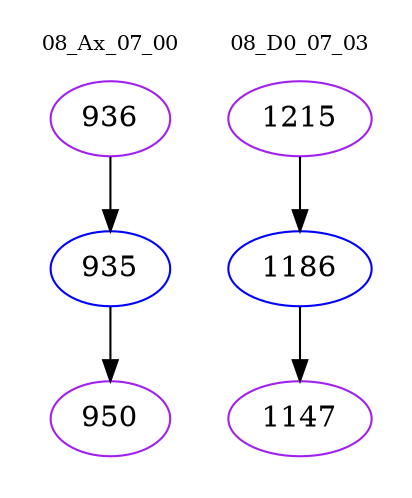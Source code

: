 digraph{
subgraph cluster_0 {
color = white
label = "08_Ax_07_00";
fontsize=10;
T0_936 [label="936", color="purple"]
T0_936 -> T0_935 [color="black"]
T0_935 [label="935", color="blue"]
T0_935 -> T0_950 [color="black"]
T0_950 [label="950", color="purple"]
}
subgraph cluster_1 {
color = white
label = "08_D0_07_03";
fontsize=10;
T1_1215 [label="1215", color="purple"]
T1_1215 -> T1_1186 [color="black"]
T1_1186 [label="1186", color="blue"]
T1_1186 -> T1_1147 [color="black"]
T1_1147 [label="1147", color="purple"]
}
}
